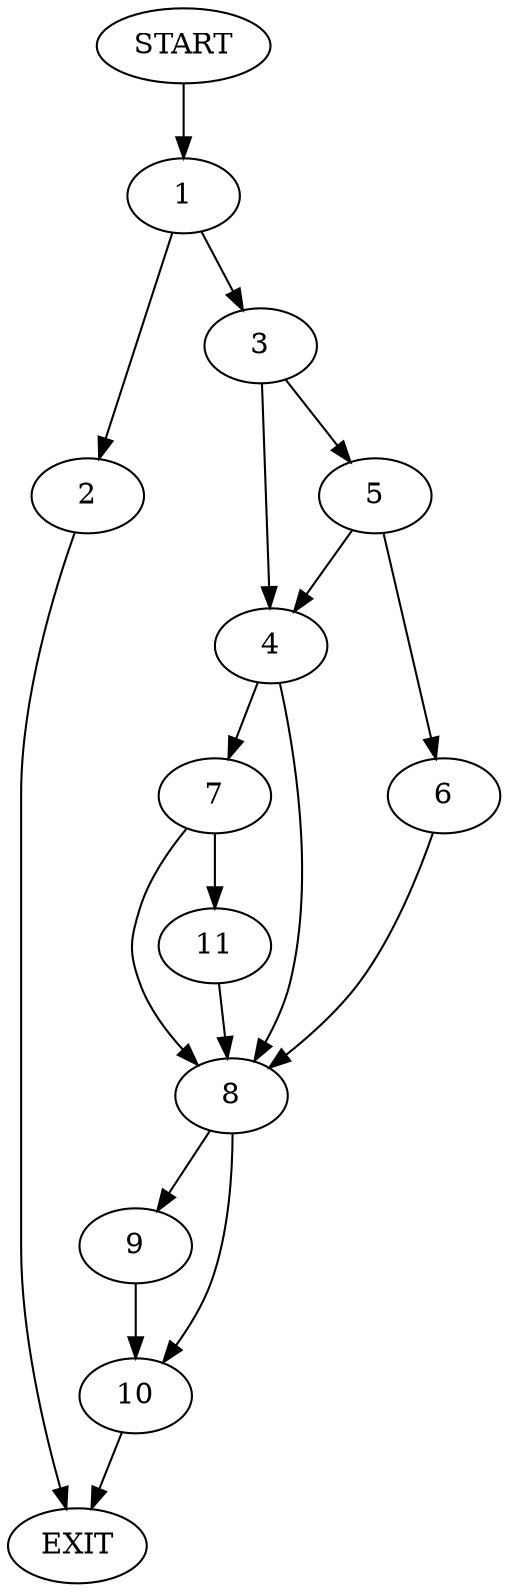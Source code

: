 digraph {
0 [label="START"]
12 [label="EXIT"]
0 -> 1
1 -> 2
1 -> 3
2 -> 12
3 -> 4
3 -> 5
5 -> 4
5 -> 6
4 -> 7
4 -> 8
6 -> 8
8 -> 9
8 -> 10
7 -> 11
7 -> 8
11 -> 8
9 -> 10
10 -> 12
}
